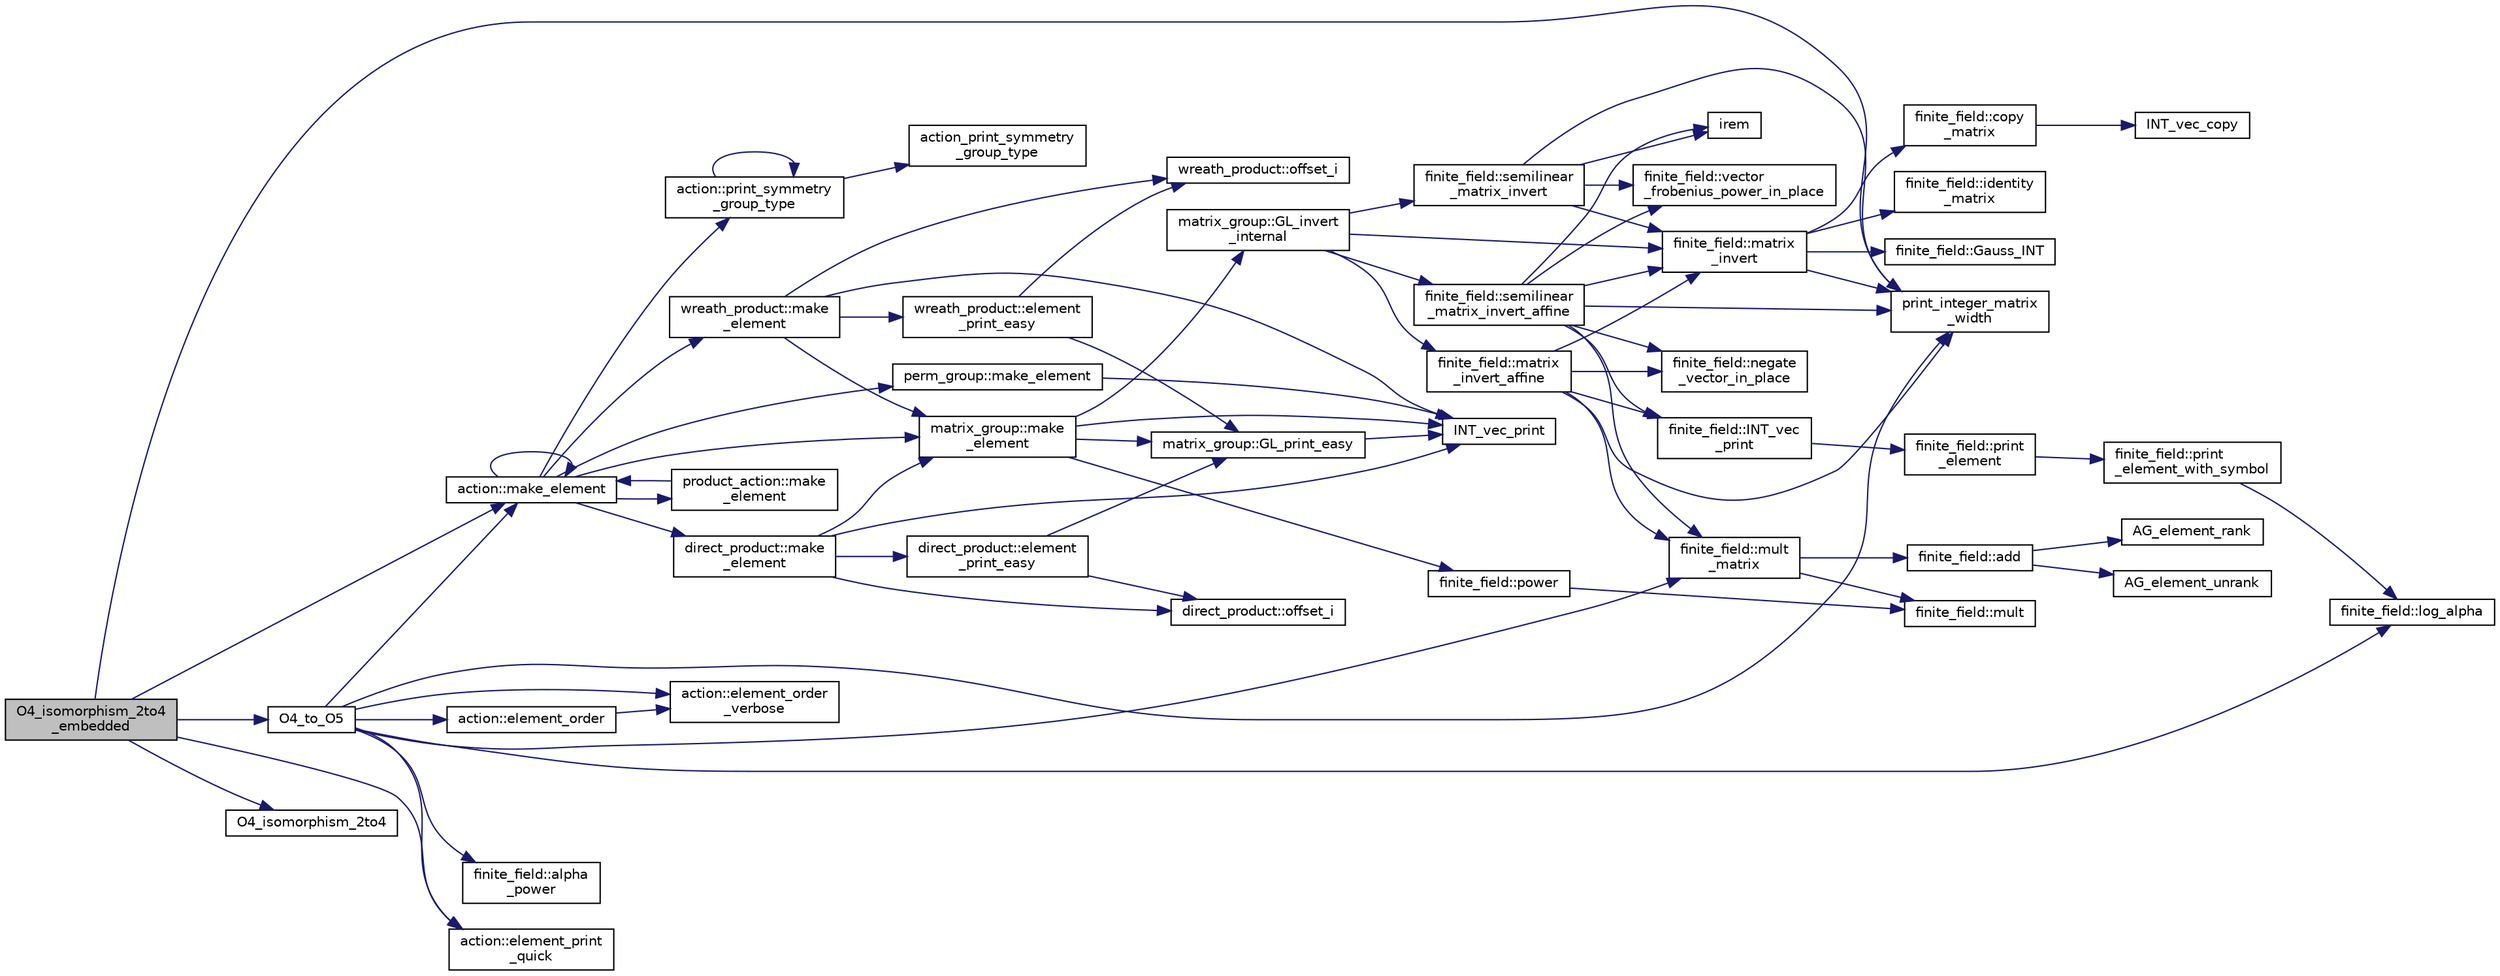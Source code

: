 digraph "O4_isomorphism_2to4_embedded"
{
  edge [fontname="Helvetica",fontsize="10",labelfontname="Helvetica",labelfontsize="10"];
  node [fontname="Helvetica",fontsize="10",shape=record];
  rankdir="LR";
  Node1427 [label="O4_isomorphism_2to4\l_embedded",height=0.2,width=0.4,color="black", fillcolor="grey75", style="filled", fontcolor="black"];
  Node1427 -> Node1428 [color="midnightblue",fontsize="10",style="solid",fontname="Helvetica"];
  Node1428 [label="print_integer_matrix\l_width",height=0.2,width=0.4,color="black", fillcolor="white", style="filled",URL="$d5/db4/io__and__os_8h.html#aa78f3e73fc2179251bd15adbcc31573f"];
  Node1427 -> Node1429 [color="midnightblue",fontsize="10",style="solid",fontname="Helvetica"];
  Node1429 [label="O4_isomorphism_2to4",height=0.2,width=0.4,color="black", fillcolor="white", style="filled",URL="$de/dc5/algebra__and__number__theory_8h.html#a0928b05ef61ff7466b42b6f3cc672a37"];
  Node1427 -> Node1430 [color="midnightblue",fontsize="10",style="solid",fontname="Helvetica"];
  Node1430 [label="action::make_element",height=0.2,width=0.4,color="black", fillcolor="white", style="filled",URL="$d2/d86/classaction.html#a920fa2a27583fb60bae10e7b282cdd1d"];
  Node1430 -> Node1431 [color="midnightblue",fontsize="10",style="solid",fontname="Helvetica"];
  Node1431 [label="product_action::make\l_element",height=0.2,width=0.4,color="black", fillcolor="white", style="filled",URL="$d8/d74/classproduct__action.html#a1d16f9f3a4be7b3ed6ce0825612a3cd8"];
  Node1431 -> Node1430 [color="midnightblue",fontsize="10",style="solid",fontname="Helvetica"];
  Node1430 -> Node1430 [color="midnightblue",fontsize="10",style="solid",fontname="Helvetica"];
  Node1430 -> Node1432 [color="midnightblue",fontsize="10",style="solid",fontname="Helvetica"];
  Node1432 [label="matrix_group::make\l_element",height=0.2,width=0.4,color="black", fillcolor="white", style="filled",URL="$d3/ded/classmatrix__group.html#adf67c0031ec58afbbc545e65a1cf6845"];
  Node1432 -> Node1433 [color="midnightblue",fontsize="10",style="solid",fontname="Helvetica"];
  Node1433 [label="INT_vec_print",height=0.2,width=0.4,color="black", fillcolor="white", style="filled",URL="$df/dbf/sajeeb_8_c.html#a79a5901af0b47dd0d694109543c027fe"];
  Node1432 -> Node1434 [color="midnightblue",fontsize="10",style="solid",fontname="Helvetica"];
  Node1434 [label="finite_field::power",height=0.2,width=0.4,color="black", fillcolor="white", style="filled",URL="$df/d5a/classfinite__field.html#a0437871b8f775f0b2d589188d9ad7e61"];
  Node1434 -> Node1435 [color="midnightblue",fontsize="10",style="solid",fontname="Helvetica"];
  Node1435 [label="finite_field::mult",height=0.2,width=0.4,color="black", fillcolor="white", style="filled",URL="$df/d5a/classfinite__field.html#a24fb5917aa6d4d656fd855b7f44a13b0"];
  Node1432 -> Node1436 [color="midnightblue",fontsize="10",style="solid",fontname="Helvetica"];
  Node1436 [label="matrix_group::GL_invert\l_internal",height=0.2,width=0.4,color="black", fillcolor="white", style="filled",URL="$d3/ded/classmatrix__group.html#ab2b9f8046dee535722e07a92ec3ab0b6"];
  Node1436 -> Node1437 [color="midnightblue",fontsize="10",style="solid",fontname="Helvetica"];
  Node1437 [label="finite_field::semilinear\l_matrix_invert",height=0.2,width=0.4,color="black", fillcolor="white", style="filled",URL="$df/d5a/classfinite__field.html#a940fec6a9c31b10eed2e8d37c5472d93"];
  Node1437 -> Node1428 [color="midnightblue",fontsize="10",style="solid",fontname="Helvetica"];
  Node1437 -> Node1438 [color="midnightblue",fontsize="10",style="solid",fontname="Helvetica"];
  Node1438 [label="finite_field::matrix\l_invert",height=0.2,width=0.4,color="black", fillcolor="white", style="filled",URL="$df/d5a/classfinite__field.html#a4c017c0edc20fefef3da0db4ef4248f7"];
  Node1438 -> Node1428 [color="midnightblue",fontsize="10",style="solid",fontname="Helvetica"];
  Node1438 -> Node1439 [color="midnightblue",fontsize="10",style="solid",fontname="Helvetica"];
  Node1439 [label="finite_field::copy\l_matrix",height=0.2,width=0.4,color="black", fillcolor="white", style="filled",URL="$df/d5a/classfinite__field.html#a2bfe6d4feabc4f27d253c7702ef9b8cb"];
  Node1439 -> Node1440 [color="midnightblue",fontsize="10",style="solid",fontname="Helvetica"];
  Node1440 [label="INT_vec_copy",height=0.2,width=0.4,color="black", fillcolor="white", style="filled",URL="$df/dbf/sajeeb_8_c.html#ac2d875e27e009af6ec04d17254d11075"];
  Node1438 -> Node1441 [color="midnightblue",fontsize="10",style="solid",fontname="Helvetica"];
  Node1441 [label="finite_field::identity\l_matrix",height=0.2,width=0.4,color="black", fillcolor="white", style="filled",URL="$df/d5a/classfinite__field.html#a4688997f80b8721560bccec986c23413"];
  Node1438 -> Node1442 [color="midnightblue",fontsize="10",style="solid",fontname="Helvetica"];
  Node1442 [label="finite_field::Gauss_INT",height=0.2,width=0.4,color="black", fillcolor="white", style="filled",URL="$df/d5a/classfinite__field.html#adb676d2e80341b53751326e3a58beb11"];
  Node1437 -> Node1443 [color="midnightblue",fontsize="10",style="solid",fontname="Helvetica"];
  Node1443 [label="finite_field::vector\l_frobenius_power_in_place",height=0.2,width=0.4,color="black", fillcolor="white", style="filled",URL="$df/d5a/classfinite__field.html#ab56074024300775d943c7943d845df91"];
  Node1437 -> Node1444 [color="midnightblue",fontsize="10",style="solid",fontname="Helvetica"];
  Node1444 [label="irem",height=0.2,width=0.4,color="black", fillcolor="white", style="filled",URL="$de/dc5/algebra__and__number__theory_8h.html#ae753505dbf1e3a9adaaf2f0893dd8c6c"];
  Node1436 -> Node1438 [color="midnightblue",fontsize="10",style="solid",fontname="Helvetica"];
  Node1436 -> Node1445 [color="midnightblue",fontsize="10",style="solid",fontname="Helvetica"];
  Node1445 [label="finite_field::semilinear\l_matrix_invert_affine",height=0.2,width=0.4,color="black", fillcolor="white", style="filled",URL="$df/d5a/classfinite__field.html#a23db70e745bf22d230da684440e1fc59"];
  Node1445 -> Node1428 [color="midnightblue",fontsize="10",style="solid",fontname="Helvetica"];
  Node1445 -> Node1446 [color="midnightblue",fontsize="10",style="solid",fontname="Helvetica"];
  Node1446 [label="finite_field::INT_vec\l_print",height=0.2,width=0.4,color="black", fillcolor="white", style="filled",URL="$df/d5a/classfinite__field.html#a9c33a61dedc197e37b014b6f8dc07f06"];
  Node1446 -> Node1447 [color="midnightblue",fontsize="10",style="solid",fontname="Helvetica"];
  Node1447 [label="finite_field::print\l_element",height=0.2,width=0.4,color="black", fillcolor="white", style="filled",URL="$df/d5a/classfinite__field.html#ab7d1f59c043d7696b8b47c92d0fedad5"];
  Node1447 -> Node1448 [color="midnightblue",fontsize="10",style="solid",fontname="Helvetica"];
  Node1448 [label="finite_field::print\l_element_with_symbol",height=0.2,width=0.4,color="black", fillcolor="white", style="filled",URL="$df/d5a/classfinite__field.html#aa0180c961aa4a0a8934cb4dc82e38a4d"];
  Node1448 -> Node1449 [color="midnightblue",fontsize="10",style="solid",fontname="Helvetica"];
  Node1449 [label="finite_field::log_alpha",height=0.2,width=0.4,color="black", fillcolor="white", style="filled",URL="$df/d5a/classfinite__field.html#a446a83ae0d281ddf44215626f0097305"];
  Node1445 -> Node1438 [color="midnightblue",fontsize="10",style="solid",fontname="Helvetica"];
  Node1445 -> Node1444 [color="midnightblue",fontsize="10",style="solid",fontname="Helvetica"];
  Node1445 -> Node1443 [color="midnightblue",fontsize="10",style="solid",fontname="Helvetica"];
  Node1445 -> Node1450 [color="midnightblue",fontsize="10",style="solid",fontname="Helvetica"];
  Node1450 [label="finite_field::mult\l_matrix",height=0.2,width=0.4,color="black", fillcolor="white", style="filled",URL="$df/d5a/classfinite__field.html#a48517f15dfd7b21c37e0975855f1ada2"];
  Node1450 -> Node1451 [color="midnightblue",fontsize="10",style="solid",fontname="Helvetica"];
  Node1451 [label="finite_field::add",height=0.2,width=0.4,color="black", fillcolor="white", style="filled",URL="$df/d5a/classfinite__field.html#a8f12328a27500f3c7be0c849ebbc9d14"];
  Node1451 -> Node1452 [color="midnightblue",fontsize="10",style="solid",fontname="Helvetica"];
  Node1452 [label="AG_element_unrank",height=0.2,width=0.4,color="black", fillcolor="white", style="filled",URL="$d4/d67/geometry_8h.html#a4a33b86c87b2879b97cfa1327abe2885"];
  Node1451 -> Node1453 [color="midnightblue",fontsize="10",style="solid",fontname="Helvetica"];
  Node1453 [label="AG_element_rank",height=0.2,width=0.4,color="black", fillcolor="white", style="filled",URL="$d4/d67/geometry_8h.html#ab2ac908d07dd8038fd996e26bdc75c17"];
  Node1450 -> Node1435 [color="midnightblue",fontsize="10",style="solid",fontname="Helvetica"];
  Node1445 -> Node1454 [color="midnightblue",fontsize="10",style="solid",fontname="Helvetica"];
  Node1454 [label="finite_field::negate\l_vector_in_place",height=0.2,width=0.4,color="black", fillcolor="white", style="filled",URL="$df/d5a/classfinite__field.html#ad6a305338cfff6d22353ac03c5cd5e03"];
  Node1436 -> Node1455 [color="midnightblue",fontsize="10",style="solid",fontname="Helvetica"];
  Node1455 [label="finite_field::matrix\l_invert_affine",height=0.2,width=0.4,color="black", fillcolor="white", style="filled",URL="$df/d5a/classfinite__field.html#a716c202ca9fcee1911e330f4a5bdba38"];
  Node1455 -> Node1428 [color="midnightblue",fontsize="10",style="solid",fontname="Helvetica"];
  Node1455 -> Node1446 [color="midnightblue",fontsize="10",style="solid",fontname="Helvetica"];
  Node1455 -> Node1438 [color="midnightblue",fontsize="10",style="solid",fontname="Helvetica"];
  Node1455 -> Node1450 [color="midnightblue",fontsize="10",style="solid",fontname="Helvetica"];
  Node1455 -> Node1454 [color="midnightblue",fontsize="10",style="solid",fontname="Helvetica"];
  Node1432 -> Node1456 [color="midnightblue",fontsize="10",style="solid",fontname="Helvetica"];
  Node1456 [label="matrix_group::GL_print_easy",height=0.2,width=0.4,color="black", fillcolor="white", style="filled",URL="$d3/ded/classmatrix__group.html#a3e6f5c276210e8132523150fad82c57e"];
  Node1456 -> Node1433 [color="midnightblue",fontsize="10",style="solid",fontname="Helvetica"];
  Node1430 -> Node1457 [color="midnightblue",fontsize="10",style="solid",fontname="Helvetica"];
  Node1457 [label="wreath_product::make\l_element",height=0.2,width=0.4,color="black", fillcolor="white", style="filled",URL="$d8/dfa/classwreath__product.html#ac47838a579877034b1d2b4cd897625c1"];
  Node1457 -> Node1433 [color="midnightblue",fontsize="10",style="solid",fontname="Helvetica"];
  Node1457 -> Node1432 [color="midnightblue",fontsize="10",style="solid",fontname="Helvetica"];
  Node1457 -> Node1458 [color="midnightblue",fontsize="10",style="solid",fontname="Helvetica"];
  Node1458 [label="wreath_product::offset_i",height=0.2,width=0.4,color="black", fillcolor="white", style="filled",URL="$d8/dfa/classwreath__product.html#a081d6eed767bdd84bc74e555815641c6"];
  Node1457 -> Node1459 [color="midnightblue",fontsize="10",style="solid",fontname="Helvetica"];
  Node1459 [label="wreath_product::element\l_print_easy",height=0.2,width=0.4,color="black", fillcolor="white", style="filled",URL="$d8/dfa/classwreath__product.html#aa1e82da5d4c019c0756b8ebf417ee9dc"];
  Node1459 -> Node1456 [color="midnightblue",fontsize="10",style="solid",fontname="Helvetica"];
  Node1459 -> Node1458 [color="midnightblue",fontsize="10",style="solid",fontname="Helvetica"];
  Node1430 -> Node1460 [color="midnightblue",fontsize="10",style="solid",fontname="Helvetica"];
  Node1460 [label="direct_product::make\l_element",height=0.2,width=0.4,color="black", fillcolor="white", style="filled",URL="$dc/daf/classdirect__product.html#a776efa4be66f9b0481d1f012a14c9dde"];
  Node1460 -> Node1433 [color="midnightblue",fontsize="10",style="solid",fontname="Helvetica"];
  Node1460 -> Node1432 [color="midnightblue",fontsize="10",style="solid",fontname="Helvetica"];
  Node1460 -> Node1461 [color="midnightblue",fontsize="10",style="solid",fontname="Helvetica"];
  Node1461 [label="direct_product::offset_i",height=0.2,width=0.4,color="black", fillcolor="white", style="filled",URL="$dc/daf/classdirect__product.html#a2ec3643bd7223e53c00451d1fe832f20"];
  Node1460 -> Node1462 [color="midnightblue",fontsize="10",style="solid",fontname="Helvetica"];
  Node1462 [label="direct_product::element\l_print_easy",height=0.2,width=0.4,color="black", fillcolor="white", style="filled",URL="$dc/daf/classdirect__product.html#a532daead19e5c7977ce9928dafab79ac"];
  Node1462 -> Node1456 [color="midnightblue",fontsize="10",style="solid",fontname="Helvetica"];
  Node1462 -> Node1461 [color="midnightblue",fontsize="10",style="solid",fontname="Helvetica"];
  Node1430 -> Node1463 [color="midnightblue",fontsize="10",style="solid",fontname="Helvetica"];
  Node1463 [label="perm_group::make_element",height=0.2,width=0.4,color="black", fillcolor="white", style="filled",URL="$df/d0a/classperm__group.html#a52c1c9e55966809c1e30aad80df87774"];
  Node1463 -> Node1433 [color="midnightblue",fontsize="10",style="solid",fontname="Helvetica"];
  Node1430 -> Node1464 [color="midnightblue",fontsize="10",style="solid",fontname="Helvetica"];
  Node1464 [label="action::print_symmetry\l_group_type",height=0.2,width=0.4,color="black", fillcolor="white", style="filled",URL="$d2/d86/classaction.html#aed811766c7e64fe2c853df8b0b67aa6e"];
  Node1464 -> Node1465 [color="midnightblue",fontsize="10",style="solid",fontname="Helvetica"];
  Node1465 [label="action_print_symmetry\l_group_type",height=0.2,width=0.4,color="black", fillcolor="white", style="filled",URL="$d5/d90/action__global_8_c.html#a03666b9440c4962148eba7905b9f843c"];
  Node1464 -> Node1464 [color="midnightblue",fontsize="10",style="solid",fontname="Helvetica"];
  Node1427 -> Node1466 [color="midnightblue",fontsize="10",style="solid",fontname="Helvetica"];
  Node1466 [label="action::element_print\l_quick",height=0.2,width=0.4,color="black", fillcolor="white", style="filled",URL="$d2/d86/classaction.html#a4844680cf6750396f76494a28655265b"];
  Node1427 -> Node1467 [color="midnightblue",fontsize="10",style="solid",fontname="Helvetica"];
  Node1467 [label="O4_to_O5",height=0.2,width=0.4,color="black", fillcolor="white", style="filled",URL="$d5/d90/action__global_8_c.html#af20467afc2151efb154c3c86ae5e1e5a"];
  Node1467 -> Node1430 [color="midnightblue",fontsize="10",style="solid",fontname="Helvetica"];
  Node1467 -> Node1466 [color="midnightblue",fontsize="10",style="solid",fontname="Helvetica"];
  Node1467 -> Node1468 [color="midnightblue",fontsize="10",style="solid",fontname="Helvetica"];
  Node1468 [label="action::element_order",height=0.2,width=0.4,color="black", fillcolor="white", style="filled",URL="$d2/d86/classaction.html#a50046bf5383ee5febe5a882677626d34"];
  Node1468 -> Node1469 [color="midnightblue",fontsize="10",style="solid",fontname="Helvetica"];
  Node1469 [label="action::element_order\l_verbose",height=0.2,width=0.4,color="black", fillcolor="white", style="filled",URL="$d2/d86/classaction.html#add2dfd7b5222e51853d8f8dfd53eb95d"];
  Node1467 -> Node1428 [color="midnightblue",fontsize="10",style="solid",fontname="Helvetica"];
  Node1467 -> Node1450 [color="midnightblue",fontsize="10",style="solid",fontname="Helvetica"];
  Node1467 -> Node1449 [color="midnightblue",fontsize="10",style="solid",fontname="Helvetica"];
  Node1467 -> Node1470 [color="midnightblue",fontsize="10",style="solid",fontname="Helvetica"];
  Node1470 [label="finite_field::alpha\l_power",height=0.2,width=0.4,color="black", fillcolor="white", style="filled",URL="$df/d5a/classfinite__field.html#aa1d31b58f7fe2798e20f74890ae29c51"];
  Node1467 -> Node1469 [color="midnightblue",fontsize="10",style="solid",fontname="Helvetica"];
}
